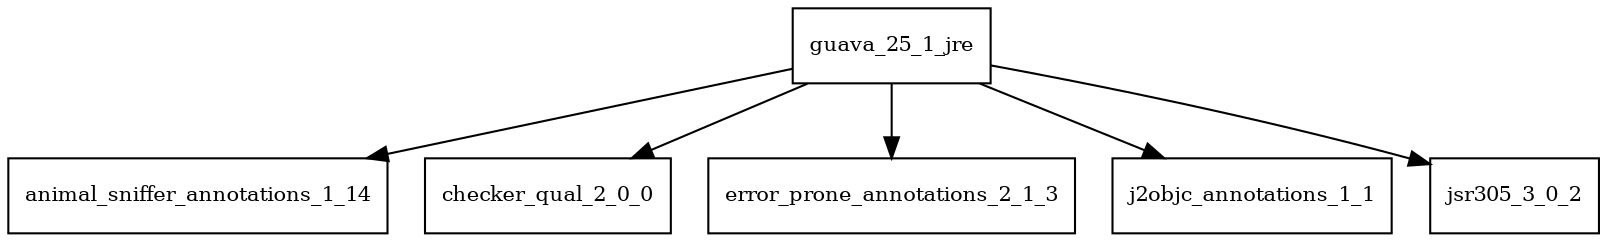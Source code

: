 digraph guava_25_1_jre_dependencies {
  node [shape = box, fontsize=10.0];
  guava_25_1_jre -> animal_sniffer_annotations_1_14;
  guava_25_1_jre -> checker_qual_2_0_0;
  guava_25_1_jre -> error_prone_annotations_2_1_3;
  guava_25_1_jre -> j2objc_annotations_1_1;
  guava_25_1_jre -> jsr305_3_0_2;
}
